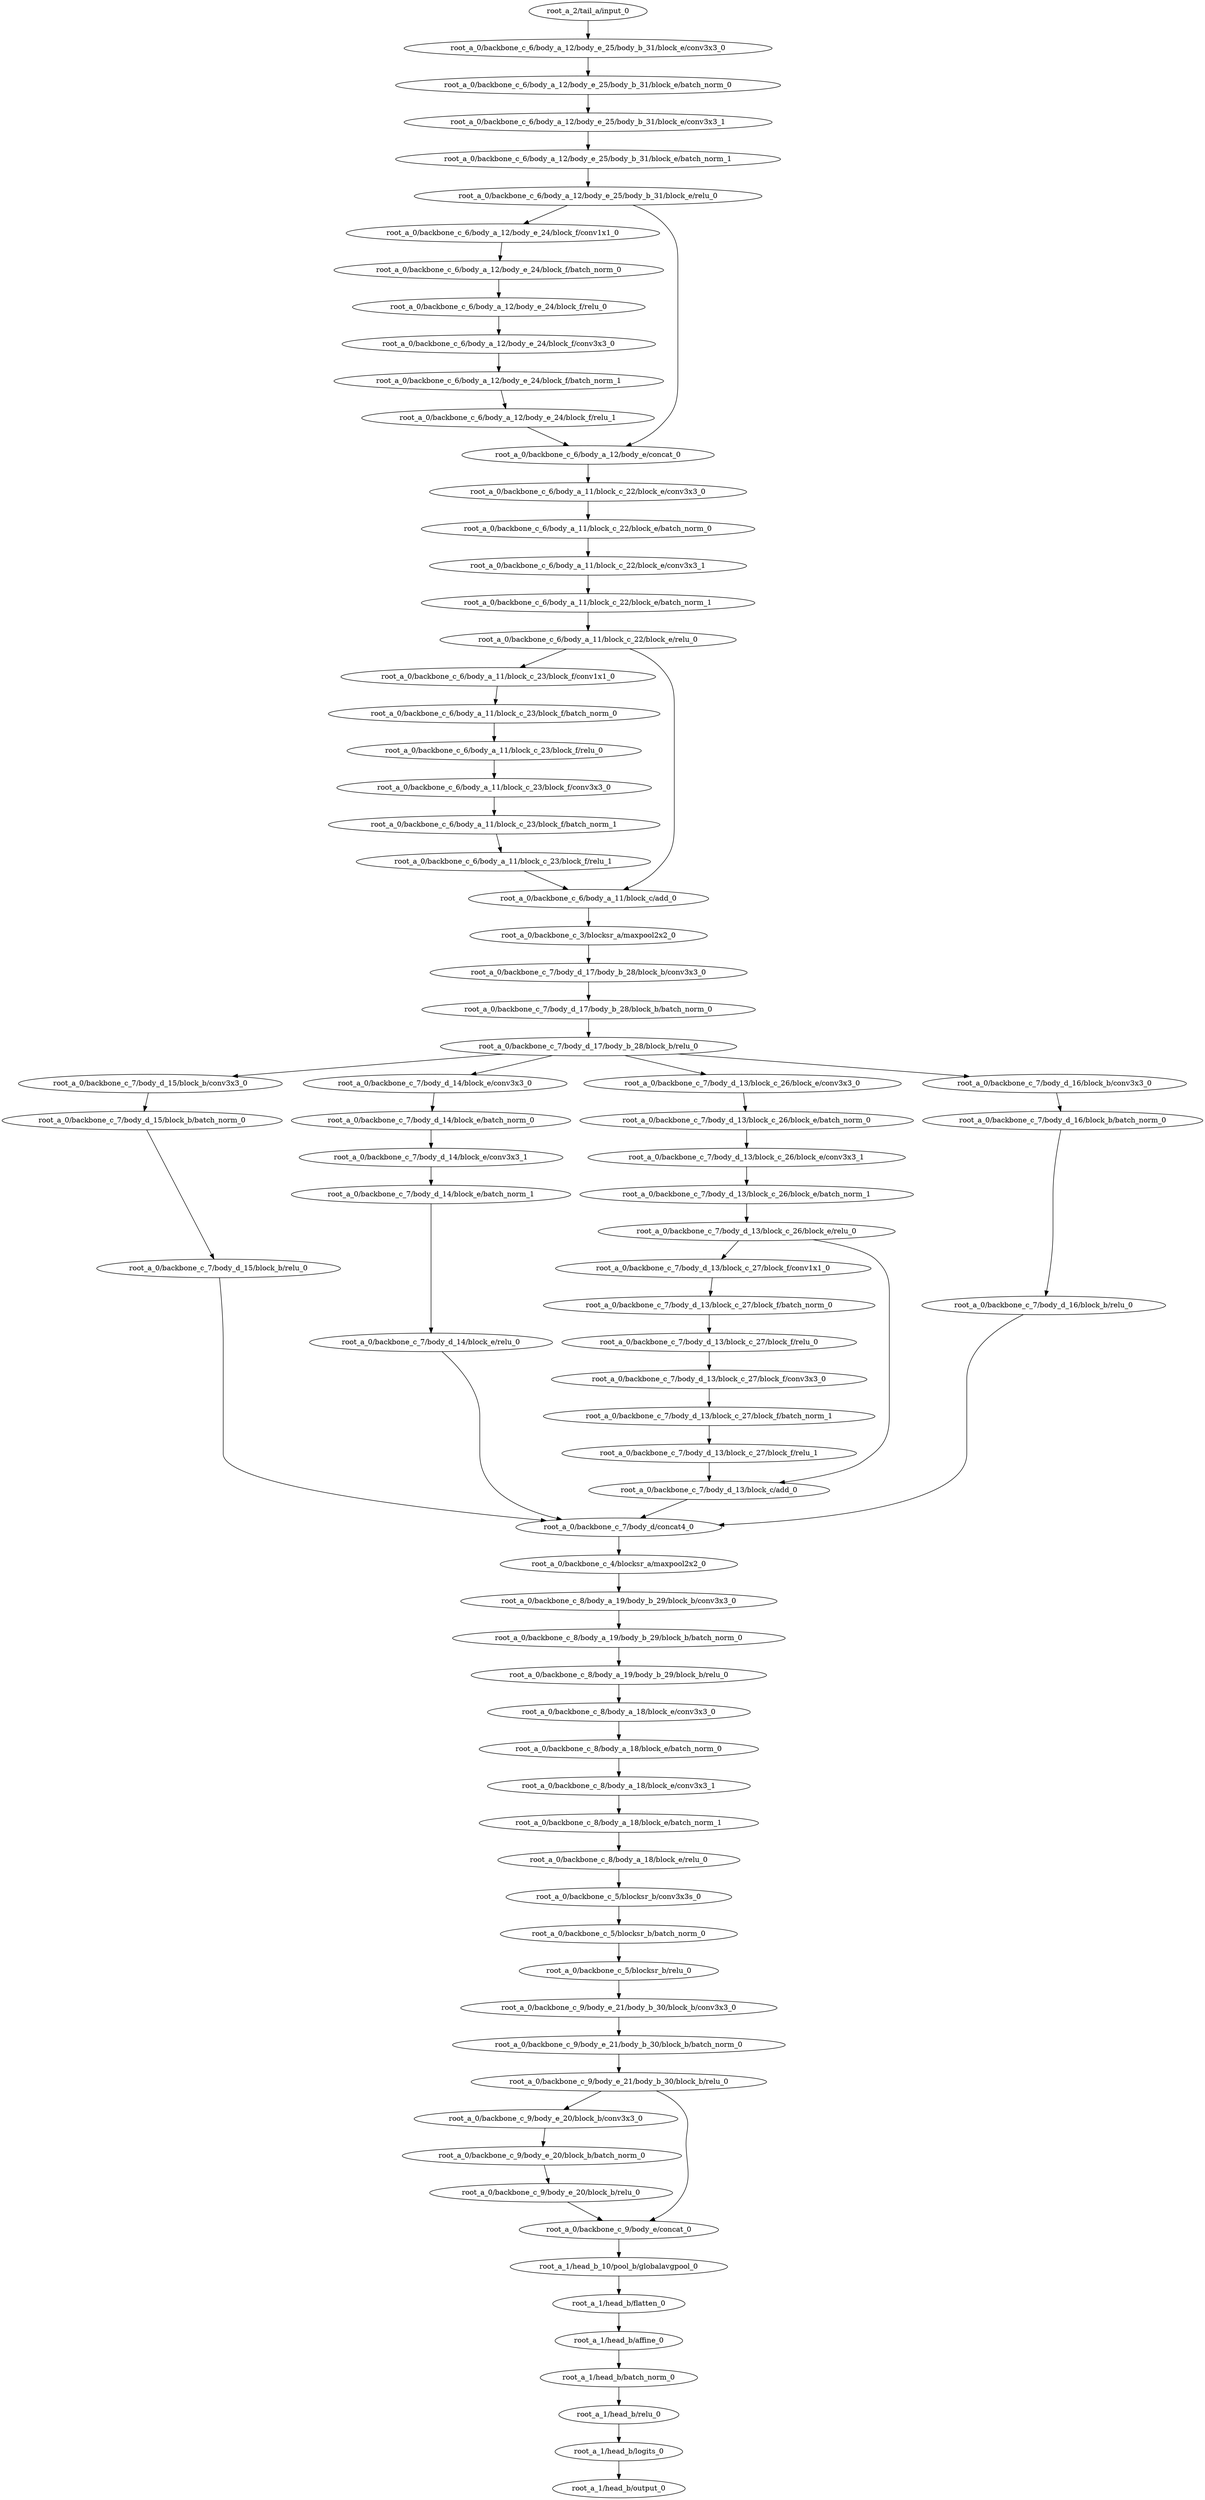 digraph root_a {
	"root_a_2/tail_a/input_0"
	"root_a_0/backbone_c_6/body_a_12/body_e_25/body_b_31/block_e/conv3x3_0"
	"root_a_0/backbone_c_6/body_a_12/body_e_25/body_b_31/block_e/batch_norm_0"
	"root_a_0/backbone_c_6/body_a_12/body_e_25/body_b_31/block_e/conv3x3_1"
	"root_a_0/backbone_c_6/body_a_12/body_e_25/body_b_31/block_e/batch_norm_1"
	"root_a_0/backbone_c_6/body_a_12/body_e_25/body_b_31/block_e/relu_0"
	"root_a_0/backbone_c_6/body_a_12/body_e_24/block_f/conv1x1_0"
	"root_a_0/backbone_c_6/body_a_12/body_e_24/block_f/batch_norm_0"
	"root_a_0/backbone_c_6/body_a_12/body_e_24/block_f/relu_0"
	"root_a_0/backbone_c_6/body_a_12/body_e_24/block_f/conv3x3_0"
	"root_a_0/backbone_c_6/body_a_12/body_e_24/block_f/batch_norm_1"
	"root_a_0/backbone_c_6/body_a_12/body_e_24/block_f/relu_1"
	"root_a_0/backbone_c_6/body_a_12/body_e/concat_0"
	"root_a_0/backbone_c_6/body_a_11/block_c_22/block_e/conv3x3_0"
	"root_a_0/backbone_c_6/body_a_11/block_c_22/block_e/batch_norm_0"
	"root_a_0/backbone_c_6/body_a_11/block_c_22/block_e/conv3x3_1"
	"root_a_0/backbone_c_6/body_a_11/block_c_22/block_e/batch_norm_1"
	"root_a_0/backbone_c_6/body_a_11/block_c_22/block_e/relu_0"
	"root_a_0/backbone_c_6/body_a_11/block_c_23/block_f/conv1x1_0"
	"root_a_0/backbone_c_6/body_a_11/block_c_23/block_f/batch_norm_0"
	"root_a_0/backbone_c_6/body_a_11/block_c_23/block_f/relu_0"
	"root_a_0/backbone_c_6/body_a_11/block_c_23/block_f/conv3x3_0"
	"root_a_0/backbone_c_6/body_a_11/block_c_23/block_f/batch_norm_1"
	"root_a_0/backbone_c_6/body_a_11/block_c_23/block_f/relu_1"
	"root_a_0/backbone_c_6/body_a_11/block_c/add_0"
	"root_a_0/backbone_c_3/blocksr_a/maxpool2x2_0"
	"root_a_0/backbone_c_7/body_d_17/body_b_28/block_b/conv3x3_0"
	"root_a_0/backbone_c_7/body_d_17/body_b_28/block_b/batch_norm_0"
	"root_a_0/backbone_c_7/body_d_17/body_b_28/block_b/relu_0"
	"root_a_0/backbone_c_7/body_d_15/block_b/conv3x3_0"
	"root_a_0/backbone_c_7/body_d_15/block_b/batch_norm_0"
	"root_a_0/backbone_c_7/body_d_15/block_b/relu_0"
	"root_a_0/backbone_c_7/body_d_14/block_e/conv3x3_0"
	"root_a_0/backbone_c_7/body_d_14/block_e/batch_norm_0"
	"root_a_0/backbone_c_7/body_d_14/block_e/conv3x3_1"
	"root_a_0/backbone_c_7/body_d_14/block_e/batch_norm_1"
	"root_a_0/backbone_c_7/body_d_14/block_e/relu_0"
	"root_a_0/backbone_c_7/body_d_13/block_c_26/block_e/conv3x3_0"
	"root_a_0/backbone_c_7/body_d_13/block_c_26/block_e/batch_norm_0"
	"root_a_0/backbone_c_7/body_d_13/block_c_26/block_e/conv3x3_1"
	"root_a_0/backbone_c_7/body_d_13/block_c_26/block_e/batch_norm_1"
	"root_a_0/backbone_c_7/body_d_13/block_c_26/block_e/relu_0"
	"root_a_0/backbone_c_7/body_d_13/block_c_27/block_f/conv1x1_0"
	"root_a_0/backbone_c_7/body_d_13/block_c_27/block_f/batch_norm_0"
	"root_a_0/backbone_c_7/body_d_13/block_c_27/block_f/relu_0"
	"root_a_0/backbone_c_7/body_d_13/block_c_27/block_f/conv3x3_0"
	"root_a_0/backbone_c_7/body_d_13/block_c_27/block_f/batch_norm_1"
	"root_a_0/backbone_c_7/body_d_13/block_c_27/block_f/relu_1"
	"root_a_0/backbone_c_7/body_d_13/block_c/add_0"
	"root_a_0/backbone_c_7/body_d_16/block_b/conv3x3_0"
	"root_a_0/backbone_c_7/body_d_16/block_b/batch_norm_0"
	"root_a_0/backbone_c_7/body_d_16/block_b/relu_0"
	"root_a_0/backbone_c_7/body_d/concat4_0"
	"root_a_0/backbone_c_4/blocksr_a/maxpool2x2_0"
	"root_a_0/backbone_c_8/body_a_19/body_b_29/block_b/conv3x3_0"
	"root_a_0/backbone_c_8/body_a_19/body_b_29/block_b/batch_norm_0"
	"root_a_0/backbone_c_8/body_a_19/body_b_29/block_b/relu_0"
	"root_a_0/backbone_c_8/body_a_18/block_e/conv3x3_0"
	"root_a_0/backbone_c_8/body_a_18/block_e/batch_norm_0"
	"root_a_0/backbone_c_8/body_a_18/block_e/conv3x3_1"
	"root_a_0/backbone_c_8/body_a_18/block_e/batch_norm_1"
	"root_a_0/backbone_c_8/body_a_18/block_e/relu_0"
	"root_a_0/backbone_c_5/blocksr_b/conv3x3s_0"
	"root_a_0/backbone_c_5/blocksr_b/batch_norm_0"
	"root_a_0/backbone_c_5/blocksr_b/relu_0"
	"root_a_0/backbone_c_9/body_e_21/body_b_30/block_b/conv3x3_0"
	"root_a_0/backbone_c_9/body_e_21/body_b_30/block_b/batch_norm_0"
	"root_a_0/backbone_c_9/body_e_21/body_b_30/block_b/relu_0"
	"root_a_0/backbone_c_9/body_e_20/block_b/conv3x3_0"
	"root_a_0/backbone_c_9/body_e_20/block_b/batch_norm_0"
	"root_a_0/backbone_c_9/body_e_20/block_b/relu_0"
	"root_a_0/backbone_c_9/body_e/concat_0"
	"root_a_1/head_b_10/pool_b/globalavgpool_0"
	"root_a_1/head_b/flatten_0"
	"root_a_1/head_b/affine_0"
	"root_a_1/head_b/batch_norm_0"
	"root_a_1/head_b/relu_0"
	"root_a_1/head_b/logits_0"
	"root_a_1/head_b/output_0"

	"root_a_2/tail_a/input_0" -> "root_a_0/backbone_c_6/body_a_12/body_e_25/body_b_31/block_e/conv3x3_0"
	"root_a_0/backbone_c_6/body_a_12/body_e_25/body_b_31/block_e/conv3x3_0" -> "root_a_0/backbone_c_6/body_a_12/body_e_25/body_b_31/block_e/batch_norm_0"
	"root_a_0/backbone_c_6/body_a_12/body_e_25/body_b_31/block_e/batch_norm_0" -> "root_a_0/backbone_c_6/body_a_12/body_e_25/body_b_31/block_e/conv3x3_1"
	"root_a_0/backbone_c_6/body_a_12/body_e_25/body_b_31/block_e/conv3x3_1" -> "root_a_0/backbone_c_6/body_a_12/body_e_25/body_b_31/block_e/batch_norm_1"
	"root_a_0/backbone_c_6/body_a_12/body_e_25/body_b_31/block_e/batch_norm_1" -> "root_a_0/backbone_c_6/body_a_12/body_e_25/body_b_31/block_e/relu_0"
	"root_a_0/backbone_c_6/body_a_12/body_e_25/body_b_31/block_e/relu_0" -> "root_a_0/backbone_c_6/body_a_12/body_e_24/block_f/conv1x1_0"
	"root_a_0/backbone_c_6/body_a_12/body_e_24/block_f/conv1x1_0" -> "root_a_0/backbone_c_6/body_a_12/body_e_24/block_f/batch_norm_0"
	"root_a_0/backbone_c_6/body_a_12/body_e_24/block_f/batch_norm_0" -> "root_a_0/backbone_c_6/body_a_12/body_e_24/block_f/relu_0"
	"root_a_0/backbone_c_6/body_a_12/body_e_24/block_f/relu_0" -> "root_a_0/backbone_c_6/body_a_12/body_e_24/block_f/conv3x3_0"
	"root_a_0/backbone_c_6/body_a_12/body_e_24/block_f/conv3x3_0" -> "root_a_0/backbone_c_6/body_a_12/body_e_24/block_f/batch_norm_1"
	"root_a_0/backbone_c_6/body_a_12/body_e_24/block_f/batch_norm_1" -> "root_a_0/backbone_c_6/body_a_12/body_e_24/block_f/relu_1"
	"root_a_0/backbone_c_6/body_a_12/body_e_25/body_b_31/block_e/relu_0" -> "root_a_0/backbone_c_6/body_a_12/body_e/concat_0"
	"root_a_0/backbone_c_6/body_a_12/body_e_24/block_f/relu_1" -> "root_a_0/backbone_c_6/body_a_12/body_e/concat_0"
	"root_a_0/backbone_c_6/body_a_12/body_e/concat_0" -> "root_a_0/backbone_c_6/body_a_11/block_c_22/block_e/conv3x3_0"
	"root_a_0/backbone_c_6/body_a_11/block_c_22/block_e/conv3x3_0" -> "root_a_0/backbone_c_6/body_a_11/block_c_22/block_e/batch_norm_0"
	"root_a_0/backbone_c_6/body_a_11/block_c_22/block_e/batch_norm_0" -> "root_a_0/backbone_c_6/body_a_11/block_c_22/block_e/conv3x3_1"
	"root_a_0/backbone_c_6/body_a_11/block_c_22/block_e/conv3x3_1" -> "root_a_0/backbone_c_6/body_a_11/block_c_22/block_e/batch_norm_1"
	"root_a_0/backbone_c_6/body_a_11/block_c_22/block_e/batch_norm_1" -> "root_a_0/backbone_c_6/body_a_11/block_c_22/block_e/relu_0"
	"root_a_0/backbone_c_6/body_a_11/block_c_22/block_e/relu_0" -> "root_a_0/backbone_c_6/body_a_11/block_c_23/block_f/conv1x1_0"
	"root_a_0/backbone_c_6/body_a_11/block_c_23/block_f/conv1x1_0" -> "root_a_0/backbone_c_6/body_a_11/block_c_23/block_f/batch_norm_0"
	"root_a_0/backbone_c_6/body_a_11/block_c_23/block_f/batch_norm_0" -> "root_a_0/backbone_c_6/body_a_11/block_c_23/block_f/relu_0"
	"root_a_0/backbone_c_6/body_a_11/block_c_23/block_f/relu_0" -> "root_a_0/backbone_c_6/body_a_11/block_c_23/block_f/conv3x3_0"
	"root_a_0/backbone_c_6/body_a_11/block_c_23/block_f/conv3x3_0" -> "root_a_0/backbone_c_6/body_a_11/block_c_23/block_f/batch_norm_1"
	"root_a_0/backbone_c_6/body_a_11/block_c_23/block_f/batch_norm_1" -> "root_a_0/backbone_c_6/body_a_11/block_c_23/block_f/relu_1"
	"root_a_0/backbone_c_6/body_a_11/block_c_23/block_f/relu_1" -> "root_a_0/backbone_c_6/body_a_11/block_c/add_0"
	"root_a_0/backbone_c_6/body_a_11/block_c_22/block_e/relu_0" -> "root_a_0/backbone_c_6/body_a_11/block_c/add_0"
	"root_a_0/backbone_c_6/body_a_11/block_c/add_0" -> "root_a_0/backbone_c_3/blocksr_a/maxpool2x2_0"
	"root_a_0/backbone_c_3/blocksr_a/maxpool2x2_0" -> "root_a_0/backbone_c_7/body_d_17/body_b_28/block_b/conv3x3_0"
	"root_a_0/backbone_c_7/body_d_17/body_b_28/block_b/conv3x3_0" -> "root_a_0/backbone_c_7/body_d_17/body_b_28/block_b/batch_norm_0"
	"root_a_0/backbone_c_7/body_d_17/body_b_28/block_b/batch_norm_0" -> "root_a_0/backbone_c_7/body_d_17/body_b_28/block_b/relu_0"
	"root_a_0/backbone_c_7/body_d_17/body_b_28/block_b/relu_0" -> "root_a_0/backbone_c_7/body_d_15/block_b/conv3x3_0"
	"root_a_0/backbone_c_7/body_d_15/block_b/conv3x3_0" -> "root_a_0/backbone_c_7/body_d_15/block_b/batch_norm_0"
	"root_a_0/backbone_c_7/body_d_15/block_b/batch_norm_0" -> "root_a_0/backbone_c_7/body_d_15/block_b/relu_0"
	"root_a_0/backbone_c_7/body_d_17/body_b_28/block_b/relu_0" -> "root_a_0/backbone_c_7/body_d_14/block_e/conv3x3_0"
	"root_a_0/backbone_c_7/body_d_14/block_e/conv3x3_0" -> "root_a_0/backbone_c_7/body_d_14/block_e/batch_norm_0"
	"root_a_0/backbone_c_7/body_d_14/block_e/batch_norm_0" -> "root_a_0/backbone_c_7/body_d_14/block_e/conv3x3_1"
	"root_a_0/backbone_c_7/body_d_14/block_e/conv3x3_1" -> "root_a_0/backbone_c_7/body_d_14/block_e/batch_norm_1"
	"root_a_0/backbone_c_7/body_d_14/block_e/batch_norm_1" -> "root_a_0/backbone_c_7/body_d_14/block_e/relu_0"
	"root_a_0/backbone_c_7/body_d_17/body_b_28/block_b/relu_0" -> "root_a_0/backbone_c_7/body_d_13/block_c_26/block_e/conv3x3_0"
	"root_a_0/backbone_c_7/body_d_13/block_c_26/block_e/conv3x3_0" -> "root_a_0/backbone_c_7/body_d_13/block_c_26/block_e/batch_norm_0"
	"root_a_0/backbone_c_7/body_d_13/block_c_26/block_e/batch_norm_0" -> "root_a_0/backbone_c_7/body_d_13/block_c_26/block_e/conv3x3_1"
	"root_a_0/backbone_c_7/body_d_13/block_c_26/block_e/conv3x3_1" -> "root_a_0/backbone_c_7/body_d_13/block_c_26/block_e/batch_norm_1"
	"root_a_0/backbone_c_7/body_d_13/block_c_26/block_e/batch_norm_1" -> "root_a_0/backbone_c_7/body_d_13/block_c_26/block_e/relu_0"
	"root_a_0/backbone_c_7/body_d_13/block_c_26/block_e/relu_0" -> "root_a_0/backbone_c_7/body_d_13/block_c_27/block_f/conv1x1_0"
	"root_a_0/backbone_c_7/body_d_13/block_c_27/block_f/conv1x1_0" -> "root_a_0/backbone_c_7/body_d_13/block_c_27/block_f/batch_norm_0"
	"root_a_0/backbone_c_7/body_d_13/block_c_27/block_f/batch_norm_0" -> "root_a_0/backbone_c_7/body_d_13/block_c_27/block_f/relu_0"
	"root_a_0/backbone_c_7/body_d_13/block_c_27/block_f/relu_0" -> "root_a_0/backbone_c_7/body_d_13/block_c_27/block_f/conv3x3_0"
	"root_a_0/backbone_c_7/body_d_13/block_c_27/block_f/conv3x3_0" -> "root_a_0/backbone_c_7/body_d_13/block_c_27/block_f/batch_norm_1"
	"root_a_0/backbone_c_7/body_d_13/block_c_27/block_f/batch_norm_1" -> "root_a_0/backbone_c_7/body_d_13/block_c_27/block_f/relu_1"
	"root_a_0/backbone_c_7/body_d_13/block_c_27/block_f/relu_1" -> "root_a_0/backbone_c_7/body_d_13/block_c/add_0"
	"root_a_0/backbone_c_7/body_d_13/block_c_26/block_e/relu_0" -> "root_a_0/backbone_c_7/body_d_13/block_c/add_0"
	"root_a_0/backbone_c_7/body_d_17/body_b_28/block_b/relu_0" -> "root_a_0/backbone_c_7/body_d_16/block_b/conv3x3_0"
	"root_a_0/backbone_c_7/body_d_16/block_b/conv3x3_0" -> "root_a_0/backbone_c_7/body_d_16/block_b/batch_norm_0"
	"root_a_0/backbone_c_7/body_d_16/block_b/batch_norm_0" -> "root_a_0/backbone_c_7/body_d_16/block_b/relu_0"
	"root_a_0/backbone_c_7/body_d_15/block_b/relu_0" -> "root_a_0/backbone_c_7/body_d/concat4_0"
	"root_a_0/backbone_c_7/body_d_14/block_e/relu_0" -> "root_a_0/backbone_c_7/body_d/concat4_0"
	"root_a_0/backbone_c_7/body_d_13/block_c/add_0" -> "root_a_0/backbone_c_7/body_d/concat4_0"
	"root_a_0/backbone_c_7/body_d_16/block_b/relu_0" -> "root_a_0/backbone_c_7/body_d/concat4_0"
	"root_a_0/backbone_c_7/body_d/concat4_0" -> "root_a_0/backbone_c_4/blocksr_a/maxpool2x2_0"
	"root_a_0/backbone_c_4/blocksr_a/maxpool2x2_0" -> "root_a_0/backbone_c_8/body_a_19/body_b_29/block_b/conv3x3_0"
	"root_a_0/backbone_c_8/body_a_19/body_b_29/block_b/conv3x3_0" -> "root_a_0/backbone_c_8/body_a_19/body_b_29/block_b/batch_norm_0"
	"root_a_0/backbone_c_8/body_a_19/body_b_29/block_b/batch_norm_0" -> "root_a_0/backbone_c_8/body_a_19/body_b_29/block_b/relu_0"
	"root_a_0/backbone_c_8/body_a_19/body_b_29/block_b/relu_0" -> "root_a_0/backbone_c_8/body_a_18/block_e/conv3x3_0"
	"root_a_0/backbone_c_8/body_a_18/block_e/conv3x3_0" -> "root_a_0/backbone_c_8/body_a_18/block_e/batch_norm_0"
	"root_a_0/backbone_c_8/body_a_18/block_e/batch_norm_0" -> "root_a_0/backbone_c_8/body_a_18/block_e/conv3x3_1"
	"root_a_0/backbone_c_8/body_a_18/block_e/conv3x3_1" -> "root_a_0/backbone_c_8/body_a_18/block_e/batch_norm_1"
	"root_a_0/backbone_c_8/body_a_18/block_e/batch_norm_1" -> "root_a_0/backbone_c_8/body_a_18/block_e/relu_0"
	"root_a_0/backbone_c_8/body_a_18/block_e/relu_0" -> "root_a_0/backbone_c_5/blocksr_b/conv3x3s_0"
	"root_a_0/backbone_c_5/blocksr_b/conv3x3s_0" -> "root_a_0/backbone_c_5/blocksr_b/batch_norm_0"
	"root_a_0/backbone_c_5/blocksr_b/batch_norm_0" -> "root_a_0/backbone_c_5/blocksr_b/relu_0"
	"root_a_0/backbone_c_5/blocksr_b/relu_0" -> "root_a_0/backbone_c_9/body_e_21/body_b_30/block_b/conv3x3_0"
	"root_a_0/backbone_c_9/body_e_21/body_b_30/block_b/conv3x3_0" -> "root_a_0/backbone_c_9/body_e_21/body_b_30/block_b/batch_norm_0"
	"root_a_0/backbone_c_9/body_e_21/body_b_30/block_b/batch_norm_0" -> "root_a_0/backbone_c_9/body_e_21/body_b_30/block_b/relu_0"
	"root_a_0/backbone_c_9/body_e_21/body_b_30/block_b/relu_0" -> "root_a_0/backbone_c_9/body_e_20/block_b/conv3x3_0"
	"root_a_0/backbone_c_9/body_e_20/block_b/conv3x3_0" -> "root_a_0/backbone_c_9/body_e_20/block_b/batch_norm_0"
	"root_a_0/backbone_c_9/body_e_20/block_b/batch_norm_0" -> "root_a_0/backbone_c_9/body_e_20/block_b/relu_0"
	"root_a_0/backbone_c_9/body_e_20/block_b/relu_0" -> "root_a_0/backbone_c_9/body_e/concat_0"
	"root_a_0/backbone_c_9/body_e_21/body_b_30/block_b/relu_0" -> "root_a_0/backbone_c_9/body_e/concat_0"
	"root_a_0/backbone_c_9/body_e/concat_0" -> "root_a_1/head_b_10/pool_b/globalavgpool_0"
	"root_a_1/head_b_10/pool_b/globalavgpool_0" -> "root_a_1/head_b/flatten_0"
	"root_a_1/head_b/flatten_0" -> "root_a_1/head_b/affine_0"
	"root_a_1/head_b/affine_0" -> "root_a_1/head_b/batch_norm_0"
	"root_a_1/head_b/batch_norm_0" -> "root_a_1/head_b/relu_0"
	"root_a_1/head_b/relu_0" -> "root_a_1/head_b/logits_0"
	"root_a_1/head_b/logits_0" -> "root_a_1/head_b/output_0"

}